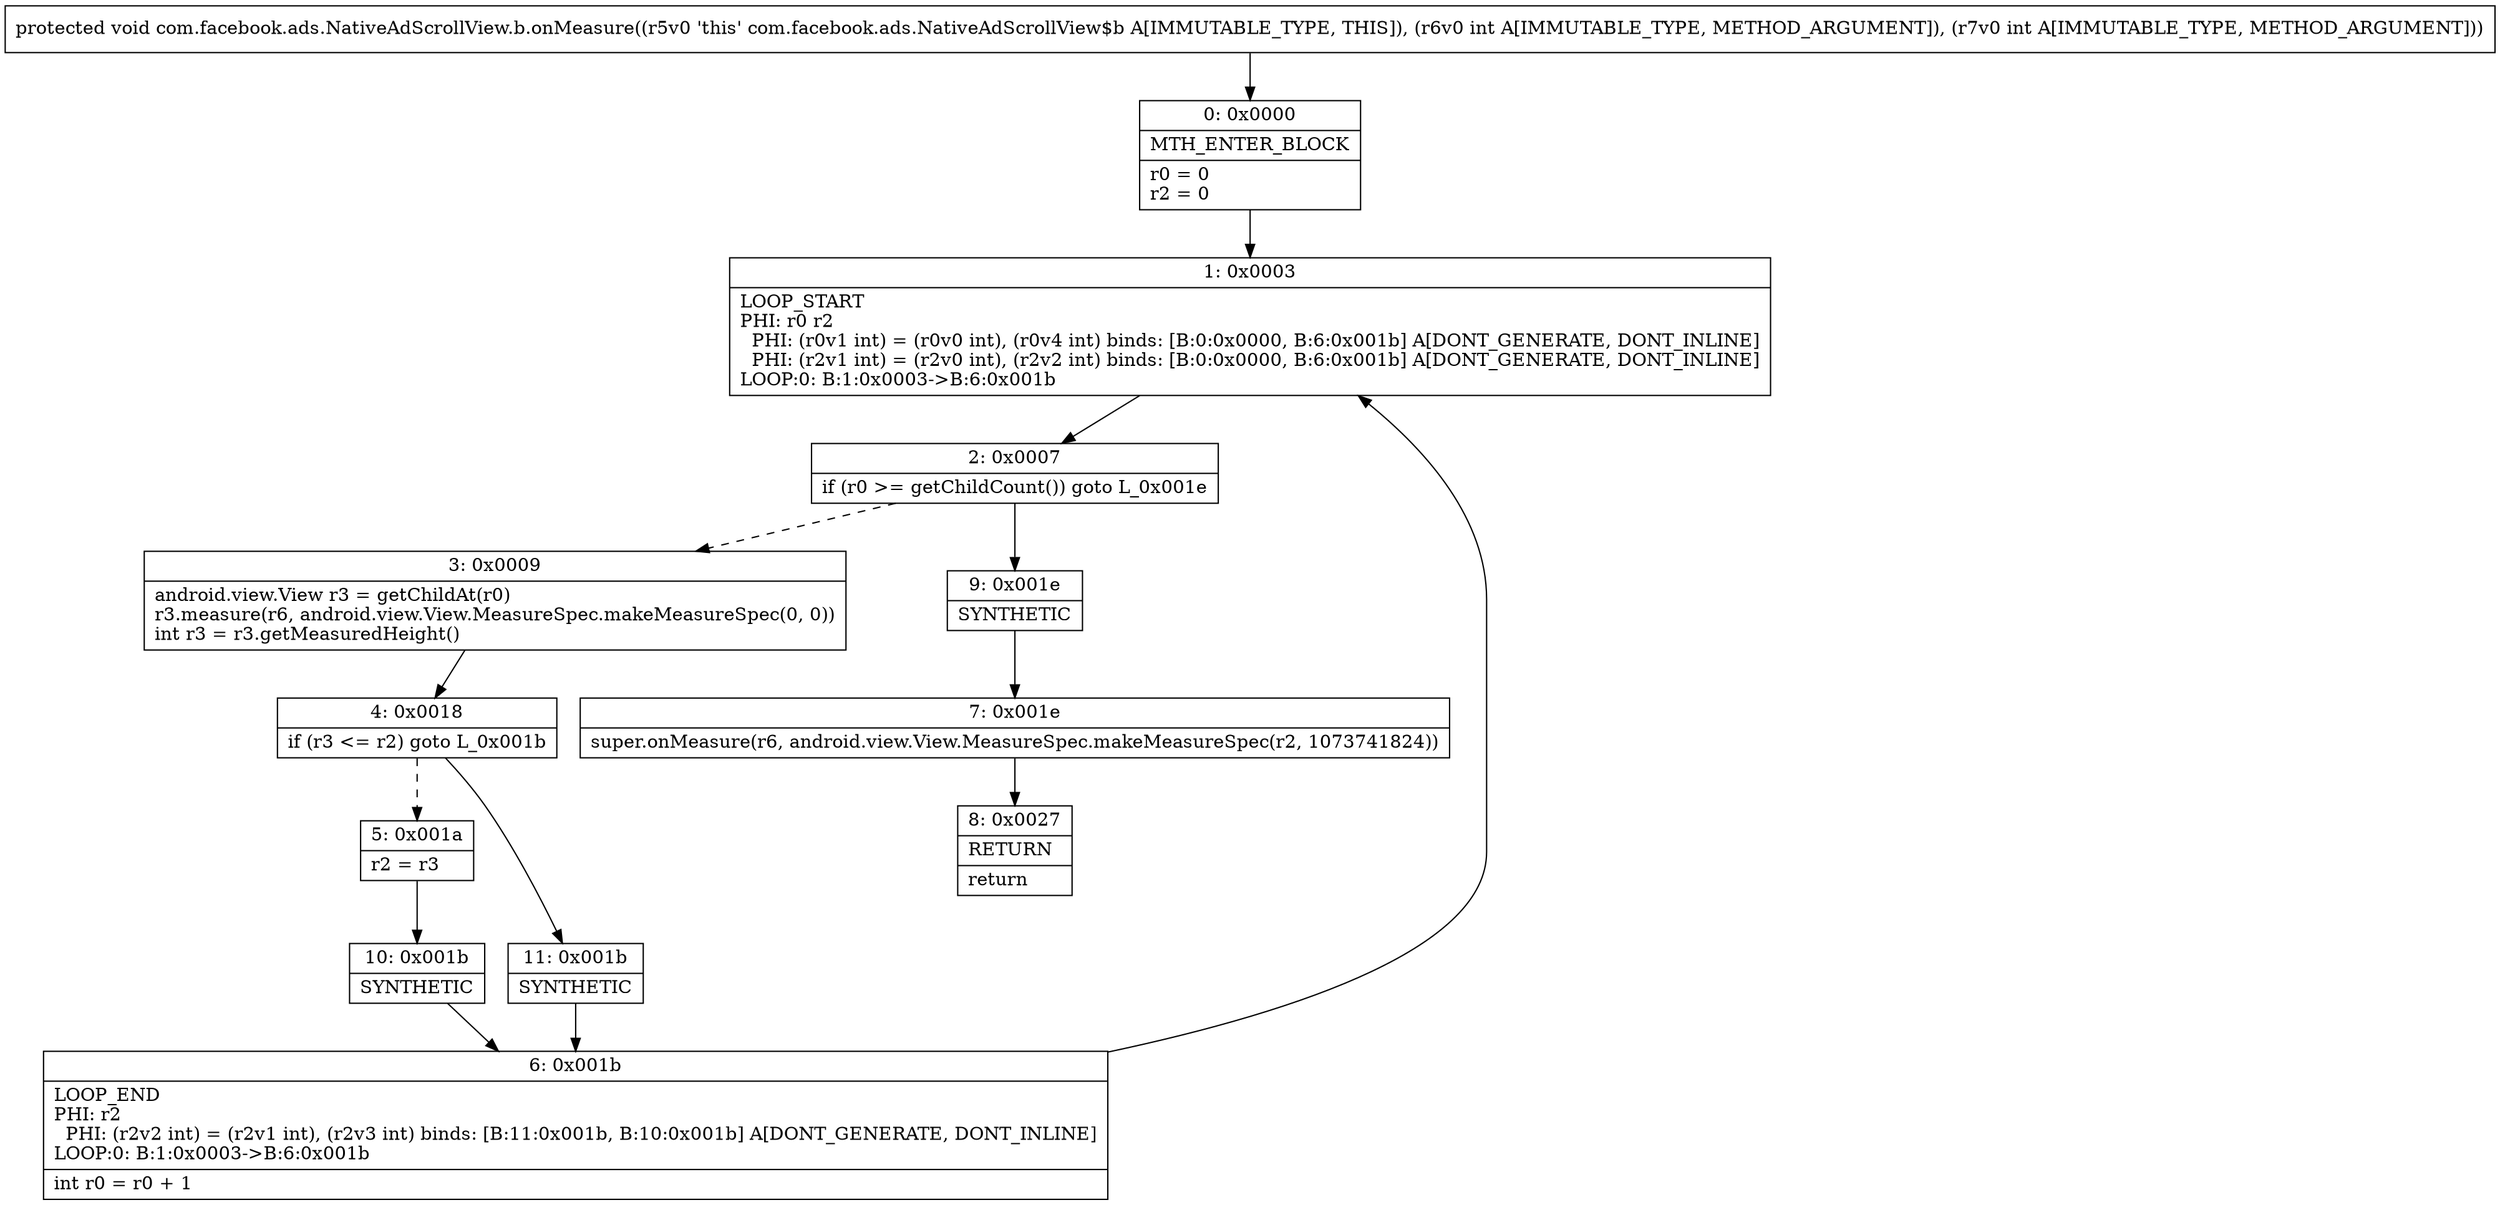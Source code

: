 digraph "CFG forcom.facebook.ads.NativeAdScrollView.b.onMeasure(II)V" {
Node_0 [shape=record,label="{0\:\ 0x0000|MTH_ENTER_BLOCK\l|r0 = 0\lr2 = 0\l}"];
Node_1 [shape=record,label="{1\:\ 0x0003|LOOP_START\lPHI: r0 r2 \l  PHI: (r0v1 int) = (r0v0 int), (r0v4 int) binds: [B:0:0x0000, B:6:0x001b] A[DONT_GENERATE, DONT_INLINE]\l  PHI: (r2v1 int) = (r2v0 int), (r2v2 int) binds: [B:0:0x0000, B:6:0x001b] A[DONT_GENERATE, DONT_INLINE]\lLOOP:0: B:1:0x0003\-\>B:6:0x001b\l}"];
Node_2 [shape=record,label="{2\:\ 0x0007|if (r0 \>= getChildCount()) goto L_0x001e\l}"];
Node_3 [shape=record,label="{3\:\ 0x0009|android.view.View r3 = getChildAt(r0)\lr3.measure(r6, android.view.View.MeasureSpec.makeMeasureSpec(0, 0))\lint r3 = r3.getMeasuredHeight()\l}"];
Node_4 [shape=record,label="{4\:\ 0x0018|if (r3 \<= r2) goto L_0x001b\l}"];
Node_5 [shape=record,label="{5\:\ 0x001a|r2 = r3\l}"];
Node_6 [shape=record,label="{6\:\ 0x001b|LOOP_END\lPHI: r2 \l  PHI: (r2v2 int) = (r2v1 int), (r2v3 int) binds: [B:11:0x001b, B:10:0x001b] A[DONT_GENERATE, DONT_INLINE]\lLOOP:0: B:1:0x0003\-\>B:6:0x001b\l|int r0 = r0 + 1\l}"];
Node_7 [shape=record,label="{7\:\ 0x001e|super.onMeasure(r6, android.view.View.MeasureSpec.makeMeasureSpec(r2, 1073741824))\l}"];
Node_8 [shape=record,label="{8\:\ 0x0027|RETURN\l|return\l}"];
Node_9 [shape=record,label="{9\:\ 0x001e|SYNTHETIC\l}"];
Node_10 [shape=record,label="{10\:\ 0x001b|SYNTHETIC\l}"];
Node_11 [shape=record,label="{11\:\ 0x001b|SYNTHETIC\l}"];
MethodNode[shape=record,label="{protected void com.facebook.ads.NativeAdScrollView.b.onMeasure((r5v0 'this' com.facebook.ads.NativeAdScrollView$b A[IMMUTABLE_TYPE, THIS]), (r6v0 int A[IMMUTABLE_TYPE, METHOD_ARGUMENT]), (r7v0 int A[IMMUTABLE_TYPE, METHOD_ARGUMENT])) }"];
MethodNode -> Node_0;
Node_0 -> Node_1;
Node_1 -> Node_2;
Node_2 -> Node_3[style=dashed];
Node_2 -> Node_9;
Node_3 -> Node_4;
Node_4 -> Node_5[style=dashed];
Node_4 -> Node_11;
Node_5 -> Node_10;
Node_6 -> Node_1;
Node_7 -> Node_8;
Node_9 -> Node_7;
Node_10 -> Node_6;
Node_11 -> Node_6;
}

